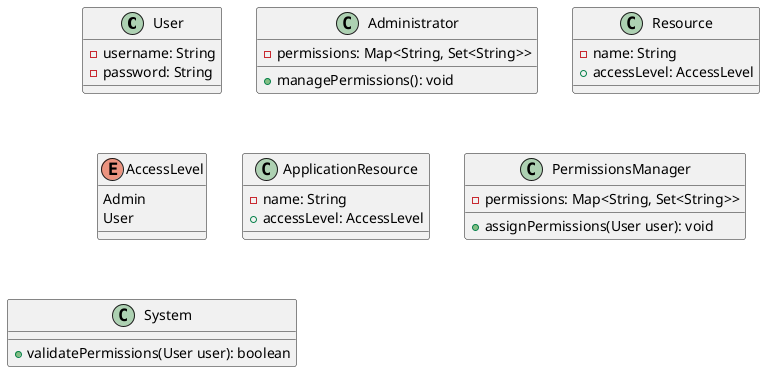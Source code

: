 @startuml
class User {
    - username: String
    - password: String
}

class Administrator {
    + managePermissions(): void
    - permissions: Map<String, Set<String>>
}

class Resource {
    - name: String
    + accessLevel: AccessLevel
}

enum AccessLevel {
    Admin
    User
}

class ApplicationResource {
    - name: String
    + accessLevel: AccessLevel
}

class PermissionsManager {
    + assignPermissions(User user): void
    - permissions: Map<String, Set<String>>
}

class System {
    + validatePermissions(User user): boolean
}
@enduml